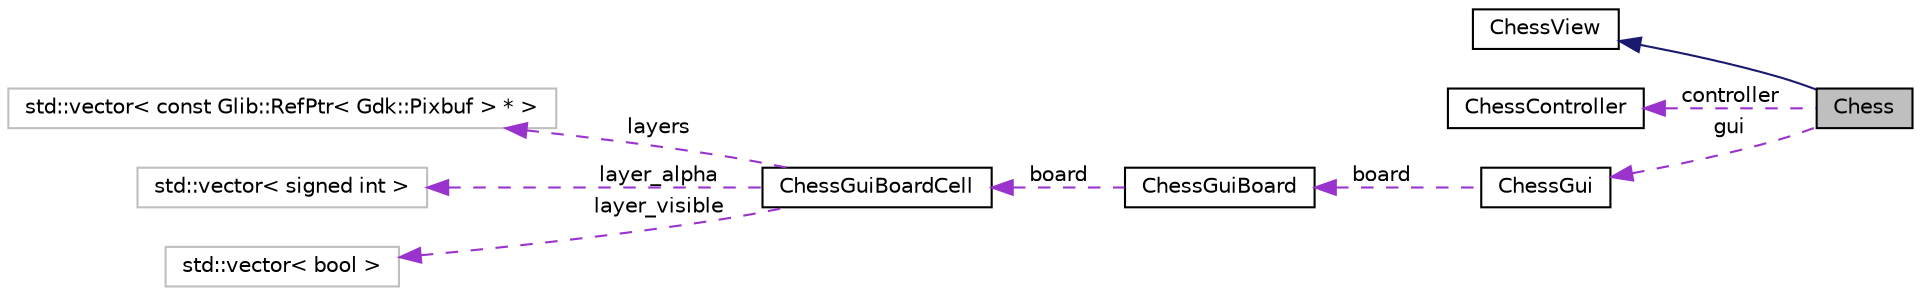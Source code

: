 digraph G
{
  bgcolor="transparent";
  edge [fontname="Helvetica",fontsize="10",labelfontname="Helvetica",labelfontsize="10"];
  node [fontname="Helvetica",fontsize="10",shape=record];
  rankdir=LR;
  Node1 [label="Chess",height=0.2,width=0.4,color="black", fillcolor="grey75", style="filled" fontcolor="black"];
  Node2 -> Node1 [dir=back,color="midnightblue",fontsize="10",style="solid",fontname="Helvetica"];
  Node2 [label="ChessView",height=0.2,width=0.4,color="black",URL="$dc/d6f/classChessView.html",tooltip="This interface must be implemented by the main Chess class found in Chess.h and this interface should..."];
  Node3 -> Node1 [dir=back,color="darkorchid3",fontsize="10",style="dashed",label="controller",fontname="Helvetica"];
  Node3 [label="ChessController",height=0.2,width=0.4,color="black",URL="$dd/ded/classChessController.html"];
  Node4 -> Node1 [dir=back,color="darkorchid3",fontsize="10",style="dashed",label="gui",fontname="Helvetica"];
  Node4 [label="ChessGui",height=0.2,width=0.4,color="black",URL="$d8/d20/classChessGui.html",tooltip="Toplevel Widget of the CS240 Chess Project."];
  Node5 -> Node4 [dir=back,color="darkorchid3",fontsize="10",style="dashed",label="board",fontname="Helvetica"];
  Node5 [label="ChessGuiBoard",height=0.2,width=0.4,color="black",URL="$d3/da9/classChessGuiBoard.html",tooltip="ChessGuiBoard is a data structure for manipulating a 2d array of ChessGuiBoardCell."];
  Node6 -> Node5 [dir=back,color="darkorchid3",fontsize="10",style="dashed",label="board",fontname="Helvetica"];
  Node6 [label="ChessGuiBoardCell",height=0.2,width=0.4,color="black",URL="$d7/d31/classChessGuiBoardCell.html",tooltip="Provides functionality for drawing layered images to each cell of a ChessGuiBoard."];
  Node7 -> Node6 [dir=back,color="darkorchid3",fontsize="10",style="dashed",label="layers",fontname="Helvetica"];
  Node7 [label="std::vector\< const Glib::RefPtr\< Gdk::Pixbuf \> * \>",height=0.2,width=0.4,color="grey75"];
  Node8 -> Node6 [dir=back,color="darkorchid3",fontsize="10",style="dashed",label="layer_alpha",fontname="Helvetica"];
  Node8 [label="std::vector\< signed int \>",height=0.2,width=0.4,color="grey75"];
  Node9 -> Node6 [dir=back,color="darkorchid3",fontsize="10",style="dashed",label="layer_visible",fontname="Helvetica"];
  Node9 [label="std::vector\< bool \>",height=0.2,width=0.4,color="grey75"];
}
